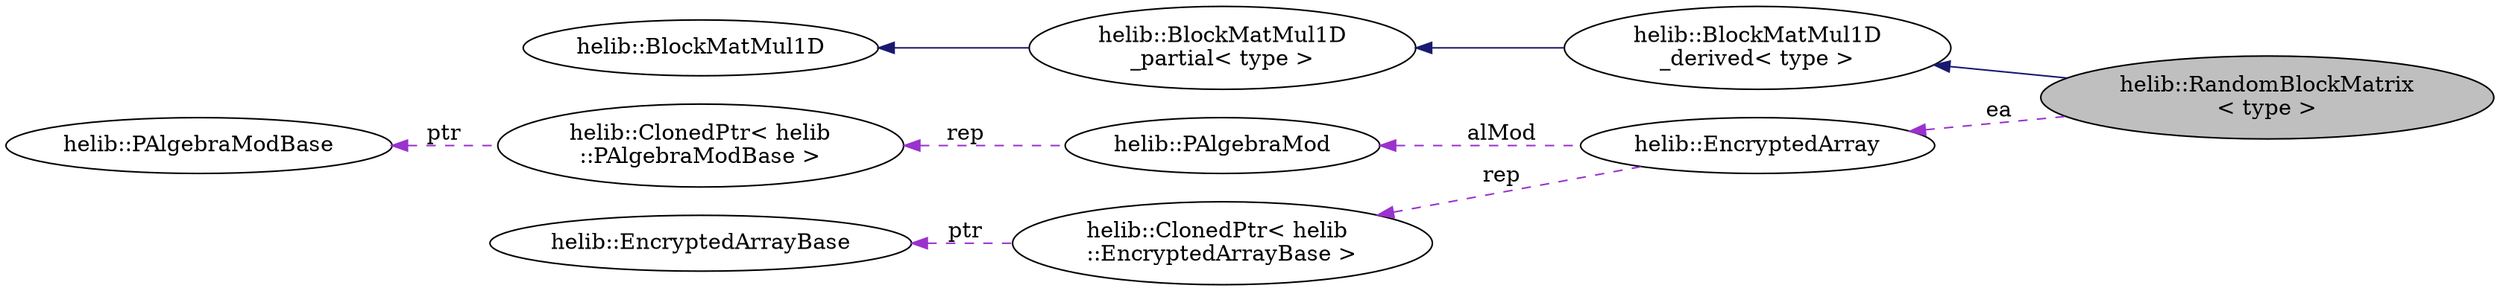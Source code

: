 digraph "helib::RandomBlockMatrix&lt; type &gt;"
{
  rankdir="LR";
  N4 [label="helib::RandomBlockMatrix\l\< type \>",color="black", fillcolor="grey75", style="filled", fontcolor="black"];
  N5 -> N4 [dir="back",color="midnightblue",style="solid"];
  N5 [label="helib::BlockMatMul1D\l_derived\< type \>",color="black", fillcolor="white", style="filled"];
  N6 -> N5 [dir="back",color="midnightblue",style="solid"];
  N6 [label="helib::BlockMatMul1D\l_partial\< type \>",color="black", fillcolor="white", style="filled"];
  N7 -> N6 [dir="back",color="midnightblue",style="solid"];
  N7 [label="helib::BlockMatMul1D",color="black", fillcolor="white", style="filled"];
  N8 -> N4 [dir="back",color="darkorchid3",style="dashed",label=" ea" ];
  N8 [label="helib::EncryptedArray",color="black", fillcolor="white", style="filled",tooltip="A simple wrapper for a smart pointer to an EncryptedArrayBase. This is the interface that higher-leve..."];
  N9 -> N8 [dir="back",color="darkorchid3",style="dashed",label=" alMod" ];
  N9 [label="helib::PAlgebraMod",color="black", fillcolor="white", style="filled",tooltip="The structure of Z[X]/(Phi_m(X), p) "];
  N10 -> N9 [dir="back",color="darkorchid3",style="dashed",label=" rep" ];
  N10 [label="helib::ClonedPtr\< helib\l::PAlgebraModBase \>",color="black", fillcolor="white", style="filled"];
  N11 -> N10 [dir="back",color="darkorchid3",style="dashed",label=" ptr" ];
  N11 [label="helib::PAlgebraModBase",color="black", fillcolor="white", style="filled",tooltip="Virtual base class for PAlgebraMod. "];
  N12 -> N8 [dir="back",color="darkorchid3",style="dashed",label=" rep" ];
  N12 [label="helib::ClonedPtr\< helib\l::EncryptedArrayBase \>",color="black", fillcolor="white", style="filled"];
  N13 -> N12 [dir="back",color="darkorchid3",style="dashed",label=" ptr" ];
  N13 [label="helib::EncryptedArrayBase",color="black", fillcolor="white", style="filled",tooltip="virtual class for data-movement operations on arrays of slots "];
}
digraph "helib::RandomBlockMatrix&lt; type &gt;"
{
  N0 [label="helib::RandomBlockMatrix\l\< type \>",color="black", fillcolor="grey75", style="filled", fontcolor="black"];
  N1 -> N0 [dir="back",color="midnightblue",style="solid"];
  N1 [label="helib::BlockMatMul1D\l_derived\< type \>",color="black", fillcolor="white", style="filled"];
  N2 -> N1 [dir="back",color="midnightblue",style="solid"];
  N2 [label="helib::BlockMatMul1D\l_partial\< type \>",color="black", fillcolor="white", style="filled"];
  N3 -> N2 [dir="back",color="midnightblue",style="solid"];
  N3 [label="helib::BlockMatMul1D",color="black", fillcolor="white", style="filled"];
}
